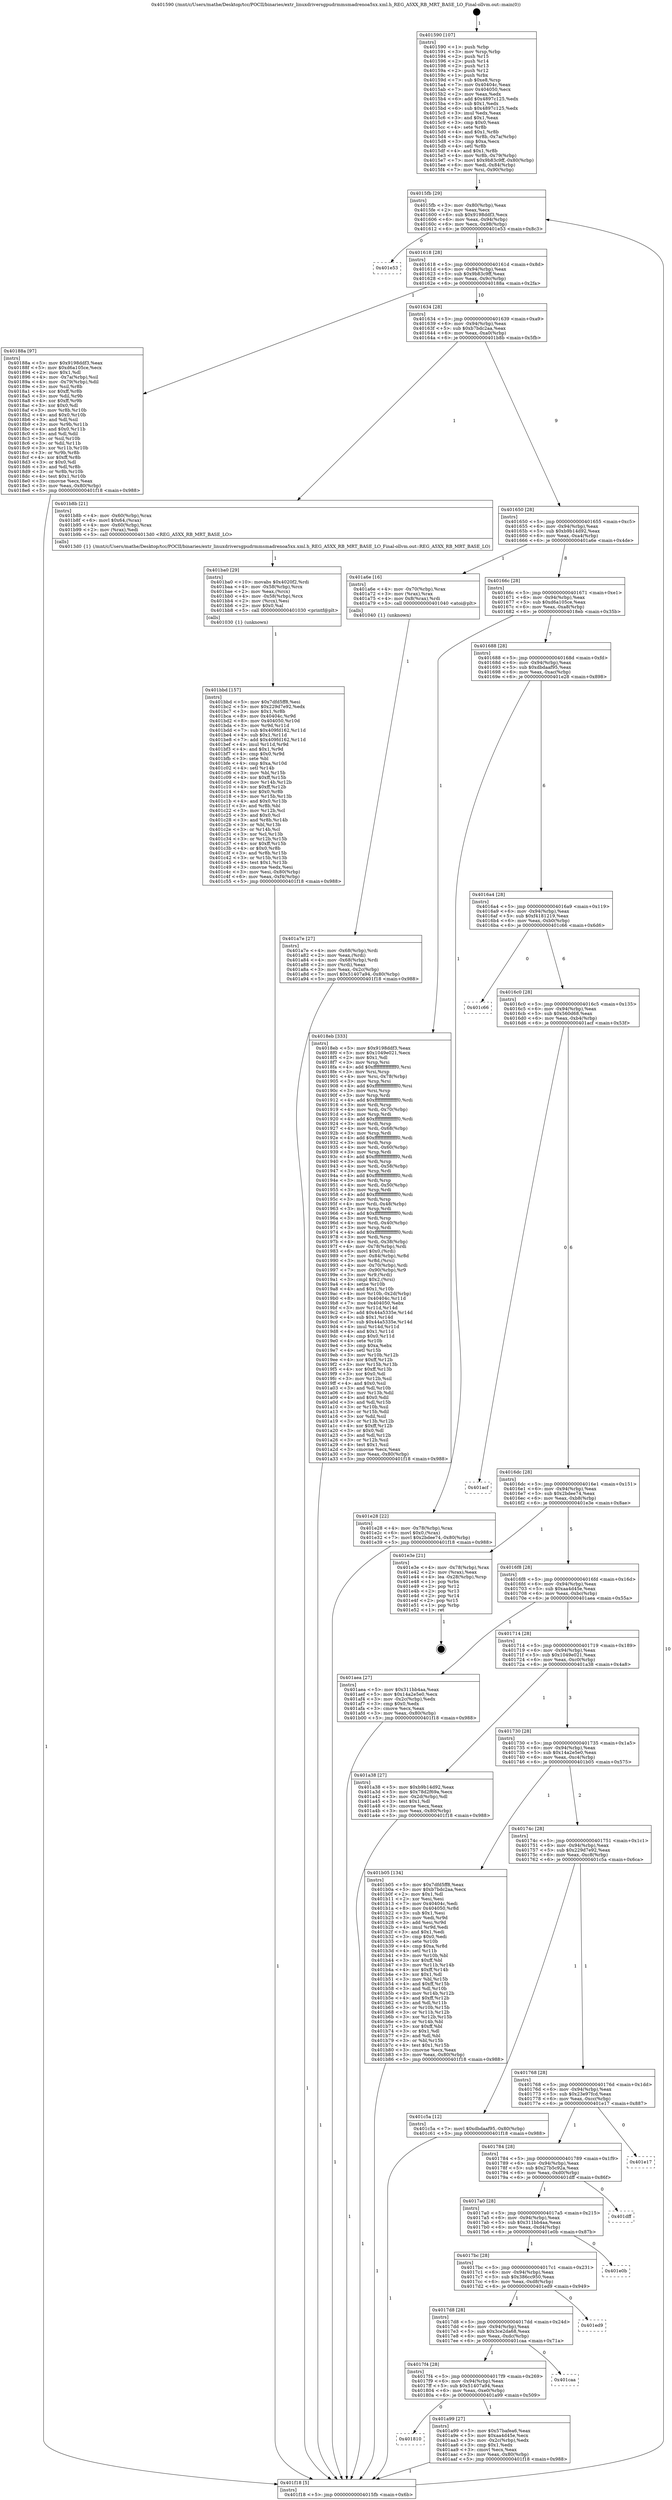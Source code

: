 digraph "0x401590" {
  label = "0x401590 (/mnt/c/Users/mathe/Desktop/tcc/POCII/binaries/extr_linuxdriversgpudrmmsmadrenoa5xx.xml.h_REG_A5XX_RB_MRT_BASE_LO_Final-ollvm.out::main(0))"
  labelloc = "t"
  node[shape=record]

  Entry [label="",width=0.3,height=0.3,shape=circle,fillcolor=black,style=filled]
  "0x4015fb" [label="{
     0x4015fb [29]\l
     | [instrs]\l
     &nbsp;&nbsp;0x4015fb \<+3\>: mov -0x80(%rbp),%eax\l
     &nbsp;&nbsp;0x4015fe \<+2\>: mov %eax,%ecx\l
     &nbsp;&nbsp;0x401600 \<+6\>: sub $0x9198ddf3,%ecx\l
     &nbsp;&nbsp;0x401606 \<+6\>: mov %eax,-0x94(%rbp)\l
     &nbsp;&nbsp;0x40160c \<+6\>: mov %ecx,-0x98(%rbp)\l
     &nbsp;&nbsp;0x401612 \<+6\>: je 0000000000401e53 \<main+0x8c3\>\l
  }"]
  "0x401e53" [label="{
     0x401e53\l
  }", style=dashed]
  "0x401618" [label="{
     0x401618 [28]\l
     | [instrs]\l
     &nbsp;&nbsp;0x401618 \<+5\>: jmp 000000000040161d \<main+0x8d\>\l
     &nbsp;&nbsp;0x40161d \<+6\>: mov -0x94(%rbp),%eax\l
     &nbsp;&nbsp;0x401623 \<+5\>: sub $0x9b83c9ff,%eax\l
     &nbsp;&nbsp;0x401628 \<+6\>: mov %eax,-0x9c(%rbp)\l
     &nbsp;&nbsp;0x40162e \<+6\>: je 000000000040188a \<main+0x2fa\>\l
  }"]
  Exit [label="",width=0.3,height=0.3,shape=circle,fillcolor=black,style=filled,peripheries=2]
  "0x40188a" [label="{
     0x40188a [97]\l
     | [instrs]\l
     &nbsp;&nbsp;0x40188a \<+5\>: mov $0x9198ddf3,%eax\l
     &nbsp;&nbsp;0x40188f \<+5\>: mov $0xd6a105ce,%ecx\l
     &nbsp;&nbsp;0x401894 \<+2\>: mov $0x1,%dl\l
     &nbsp;&nbsp;0x401896 \<+4\>: mov -0x7a(%rbp),%sil\l
     &nbsp;&nbsp;0x40189a \<+4\>: mov -0x79(%rbp),%dil\l
     &nbsp;&nbsp;0x40189e \<+3\>: mov %sil,%r8b\l
     &nbsp;&nbsp;0x4018a1 \<+4\>: xor $0xff,%r8b\l
     &nbsp;&nbsp;0x4018a5 \<+3\>: mov %dil,%r9b\l
     &nbsp;&nbsp;0x4018a8 \<+4\>: xor $0xff,%r9b\l
     &nbsp;&nbsp;0x4018ac \<+3\>: xor $0x0,%dl\l
     &nbsp;&nbsp;0x4018af \<+3\>: mov %r8b,%r10b\l
     &nbsp;&nbsp;0x4018b2 \<+4\>: and $0x0,%r10b\l
     &nbsp;&nbsp;0x4018b6 \<+3\>: and %dl,%sil\l
     &nbsp;&nbsp;0x4018b9 \<+3\>: mov %r9b,%r11b\l
     &nbsp;&nbsp;0x4018bc \<+4\>: and $0x0,%r11b\l
     &nbsp;&nbsp;0x4018c0 \<+3\>: and %dl,%dil\l
     &nbsp;&nbsp;0x4018c3 \<+3\>: or %sil,%r10b\l
     &nbsp;&nbsp;0x4018c6 \<+3\>: or %dil,%r11b\l
     &nbsp;&nbsp;0x4018c9 \<+3\>: xor %r11b,%r10b\l
     &nbsp;&nbsp;0x4018cc \<+3\>: or %r9b,%r8b\l
     &nbsp;&nbsp;0x4018cf \<+4\>: xor $0xff,%r8b\l
     &nbsp;&nbsp;0x4018d3 \<+3\>: or $0x0,%dl\l
     &nbsp;&nbsp;0x4018d6 \<+3\>: and %dl,%r8b\l
     &nbsp;&nbsp;0x4018d9 \<+3\>: or %r8b,%r10b\l
     &nbsp;&nbsp;0x4018dc \<+4\>: test $0x1,%r10b\l
     &nbsp;&nbsp;0x4018e0 \<+3\>: cmovne %ecx,%eax\l
     &nbsp;&nbsp;0x4018e3 \<+3\>: mov %eax,-0x80(%rbp)\l
     &nbsp;&nbsp;0x4018e6 \<+5\>: jmp 0000000000401f18 \<main+0x988\>\l
  }"]
  "0x401634" [label="{
     0x401634 [28]\l
     | [instrs]\l
     &nbsp;&nbsp;0x401634 \<+5\>: jmp 0000000000401639 \<main+0xa9\>\l
     &nbsp;&nbsp;0x401639 \<+6\>: mov -0x94(%rbp),%eax\l
     &nbsp;&nbsp;0x40163f \<+5\>: sub $0xb7bdc2aa,%eax\l
     &nbsp;&nbsp;0x401644 \<+6\>: mov %eax,-0xa0(%rbp)\l
     &nbsp;&nbsp;0x40164a \<+6\>: je 0000000000401b8b \<main+0x5fb\>\l
  }"]
  "0x401f18" [label="{
     0x401f18 [5]\l
     | [instrs]\l
     &nbsp;&nbsp;0x401f18 \<+5\>: jmp 00000000004015fb \<main+0x6b\>\l
  }"]
  "0x401590" [label="{
     0x401590 [107]\l
     | [instrs]\l
     &nbsp;&nbsp;0x401590 \<+1\>: push %rbp\l
     &nbsp;&nbsp;0x401591 \<+3\>: mov %rsp,%rbp\l
     &nbsp;&nbsp;0x401594 \<+2\>: push %r15\l
     &nbsp;&nbsp;0x401596 \<+2\>: push %r14\l
     &nbsp;&nbsp;0x401598 \<+2\>: push %r13\l
     &nbsp;&nbsp;0x40159a \<+2\>: push %r12\l
     &nbsp;&nbsp;0x40159c \<+1\>: push %rbx\l
     &nbsp;&nbsp;0x40159d \<+7\>: sub $0xe8,%rsp\l
     &nbsp;&nbsp;0x4015a4 \<+7\>: mov 0x40404c,%eax\l
     &nbsp;&nbsp;0x4015ab \<+7\>: mov 0x404050,%ecx\l
     &nbsp;&nbsp;0x4015b2 \<+2\>: mov %eax,%edx\l
     &nbsp;&nbsp;0x4015b4 \<+6\>: add $0x4897c125,%edx\l
     &nbsp;&nbsp;0x4015ba \<+3\>: sub $0x1,%edx\l
     &nbsp;&nbsp;0x4015bd \<+6\>: sub $0x4897c125,%edx\l
     &nbsp;&nbsp;0x4015c3 \<+3\>: imul %edx,%eax\l
     &nbsp;&nbsp;0x4015c6 \<+3\>: and $0x1,%eax\l
     &nbsp;&nbsp;0x4015c9 \<+3\>: cmp $0x0,%eax\l
     &nbsp;&nbsp;0x4015cc \<+4\>: sete %r8b\l
     &nbsp;&nbsp;0x4015d0 \<+4\>: and $0x1,%r8b\l
     &nbsp;&nbsp;0x4015d4 \<+4\>: mov %r8b,-0x7a(%rbp)\l
     &nbsp;&nbsp;0x4015d8 \<+3\>: cmp $0xa,%ecx\l
     &nbsp;&nbsp;0x4015db \<+4\>: setl %r8b\l
     &nbsp;&nbsp;0x4015df \<+4\>: and $0x1,%r8b\l
     &nbsp;&nbsp;0x4015e3 \<+4\>: mov %r8b,-0x79(%rbp)\l
     &nbsp;&nbsp;0x4015e7 \<+7\>: movl $0x9b83c9ff,-0x80(%rbp)\l
     &nbsp;&nbsp;0x4015ee \<+6\>: mov %edi,-0x84(%rbp)\l
     &nbsp;&nbsp;0x4015f4 \<+7\>: mov %rsi,-0x90(%rbp)\l
  }"]
  "0x401bbd" [label="{
     0x401bbd [157]\l
     | [instrs]\l
     &nbsp;&nbsp;0x401bbd \<+5\>: mov $0x7dfd5ff8,%esi\l
     &nbsp;&nbsp;0x401bc2 \<+5\>: mov $0x229d7e92,%edx\l
     &nbsp;&nbsp;0x401bc7 \<+3\>: mov $0x1,%r8b\l
     &nbsp;&nbsp;0x401bca \<+8\>: mov 0x40404c,%r9d\l
     &nbsp;&nbsp;0x401bd2 \<+8\>: mov 0x404050,%r10d\l
     &nbsp;&nbsp;0x401bda \<+3\>: mov %r9d,%r11d\l
     &nbsp;&nbsp;0x401bdd \<+7\>: sub $0x409fd162,%r11d\l
     &nbsp;&nbsp;0x401be4 \<+4\>: sub $0x1,%r11d\l
     &nbsp;&nbsp;0x401be8 \<+7\>: add $0x409fd162,%r11d\l
     &nbsp;&nbsp;0x401bef \<+4\>: imul %r11d,%r9d\l
     &nbsp;&nbsp;0x401bf3 \<+4\>: and $0x1,%r9d\l
     &nbsp;&nbsp;0x401bf7 \<+4\>: cmp $0x0,%r9d\l
     &nbsp;&nbsp;0x401bfb \<+3\>: sete %bl\l
     &nbsp;&nbsp;0x401bfe \<+4\>: cmp $0xa,%r10d\l
     &nbsp;&nbsp;0x401c02 \<+4\>: setl %r14b\l
     &nbsp;&nbsp;0x401c06 \<+3\>: mov %bl,%r15b\l
     &nbsp;&nbsp;0x401c09 \<+4\>: xor $0xff,%r15b\l
     &nbsp;&nbsp;0x401c0d \<+3\>: mov %r14b,%r12b\l
     &nbsp;&nbsp;0x401c10 \<+4\>: xor $0xff,%r12b\l
     &nbsp;&nbsp;0x401c14 \<+4\>: xor $0x0,%r8b\l
     &nbsp;&nbsp;0x401c18 \<+3\>: mov %r15b,%r13b\l
     &nbsp;&nbsp;0x401c1b \<+4\>: and $0x0,%r13b\l
     &nbsp;&nbsp;0x401c1f \<+3\>: and %r8b,%bl\l
     &nbsp;&nbsp;0x401c22 \<+3\>: mov %r12b,%cl\l
     &nbsp;&nbsp;0x401c25 \<+3\>: and $0x0,%cl\l
     &nbsp;&nbsp;0x401c28 \<+3\>: and %r8b,%r14b\l
     &nbsp;&nbsp;0x401c2b \<+3\>: or %bl,%r13b\l
     &nbsp;&nbsp;0x401c2e \<+3\>: or %r14b,%cl\l
     &nbsp;&nbsp;0x401c31 \<+3\>: xor %cl,%r13b\l
     &nbsp;&nbsp;0x401c34 \<+3\>: or %r12b,%r15b\l
     &nbsp;&nbsp;0x401c37 \<+4\>: xor $0xff,%r15b\l
     &nbsp;&nbsp;0x401c3b \<+4\>: or $0x0,%r8b\l
     &nbsp;&nbsp;0x401c3f \<+3\>: and %r8b,%r15b\l
     &nbsp;&nbsp;0x401c42 \<+3\>: or %r15b,%r13b\l
     &nbsp;&nbsp;0x401c45 \<+4\>: test $0x1,%r13b\l
     &nbsp;&nbsp;0x401c49 \<+3\>: cmovne %edx,%esi\l
     &nbsp;&nbsp;0x401c4c \<+3\>: mov %esi,-0x80(%rbp)\l
     &nbsp;&nbsp;0x401c4f \<+6\>: mov %eax,-0xf4(%rbp)\l
     &nbsp;&nbsp;0x401c55 \<+5\>: jmp 0000000000401f18 \<main+0x988\>\l
  }"]
  "0x401b8b" [label="{
     0x401b8b [21]\l
     | [instrs]\l
     &nbsp;&nbsp;0x401b8b \<+4\>: mov -0x60(%rbp),%rax\l
     &nbsp;&nbsp;0x401b8f \<+6\>: movl $0x64,(%rax)\l
     &nbsp;&nbsp;0x401b95 \<+4\>: mov -0x60(%rbp),%rax\l
     &nbsp;&nbsp;0x401b99 \<+2\>: mov (%rax),%edi\l
     &nbsp;&nbsp;0x401b9b \<+5\>: call 00000000004013d0 \<REG_A5XX_RB_MRT_BASE_LO\>\l
     | [calls]\l
     &nbsp;&nbsp;0x4013d0 \{1\} (/mnt/c/Users/mathe/Desktop/tcc/POCII/binaries/extr_linuxdriversgpudrmmsmadrenoa5xx.xml.h_REG_A5XX_RB_MRT_BASE_LO_Final-ollvm.out::REG_A5XX_RB_MRT_BASE_LO)\l
  }"]
  "0x401650" [label="{
     0x401650 [28]\l
     | [instrs]\l
     &nbsp;&nbsp;0x401650 \<+5\>: jmp 0000000000401655 \<main+0xc5\>\l
     &nbsp;&nbsp;0x401655 \<+6\>: mov -0x94(%rbp),%eax\l
     &nbsp;&nbsp;0x40165b \<+5\>: sub $0xb9b14d92,%eax\l
     &nbsp;&nbsp;0x401660 \<+6\>: mov %eax,-0xa4(%rbp)\l
     &nbsp;&nbsp;0x401666 \<+6\>: je 0000000000401a6e \<main+0x4de\>\l
  }"]
  "0x401ba0" [label="{
     0x401ba0 [29]\l
     | [instrs]\l
     &nbsp;&nbsp;0x401ba0 \<+10\>: movabs $0x4020f2,%rdi\l
     &nbsp;&nbsp;0x401baa \<+4\>: mov -0x58(%rbp),%rcx\l
     &nbsp;&nbsp;0x401bae \<+2\>: mov %eax,(%rcx)\l
     &nbsp;&nbsp;0x401bb0 \<+4\>: mov -0x58(%rbp),%rcx\l
     &nbsp;&nbsp;0x401bb4 \<+2\>: mov (%rcx),%esi\l
     &nbsp;&nbsp;0x401bb6 \<+2\>: mov $0x0,%al\l
     &nbsp;&nbsp;0x401bb8 \<+5\>: call 0000000000401030 \<printf@plt\>\l
     | [calls]\l
     &nbsp;&nbsp;0x401030 \{1\} (unknown)\l
  }"]
  "0x401a6e" [label="{
     0x401a6e [16]\l
     | [instrs]\l
     &nbsp;&nbsp;0x401a6e \<+4\>: mov -0x70(%rbp),%rax\l
     &nbsp;&nbsp;0x401a72 \<+3\>: mov (%rax),%rax\l
     &nbsp;&nbsp;0x401a75 \<+4\>: mov 0x8(%rax),%rdi\l
     &nbsp;&nbsp;0x401a79 \<+5\>: call 0000000000401040 \<atoi@plt\>\l
     | [calls]\l
     &nbsp;&nbsp;0x401040 \{1\} (unknown)\l
  }"]
  "0x40166c" [label="{
     0x40166c [28]\l
     | [instrs]\l
     &nbsp;&nbsp;0x40166c \<+5\>: jmp 0000000000401671 \<main+0xe1\>\l
     &nbsp;&nbsp;0x401671 \<+6\>: mov -0x94(%rbp),%eax\l
     &nbsp;&nbsp;0x401677 \<+5\>: sub $0xd6a105ce,%eax\l
     &nbsp;&nbsp;0x40167c \<+6\>: mov %eax,-0xa8(%rbp)\l
     &nbsp;&nbsp;0x401682 \<+6\>: je 00000000004018eb \<main+0x35b\>\l
  }"]
  "0x401810" [label="{
     0x401810\l
  }", style=dashed]
  "0x4018eb" [label="{
     0x4018eb [333]\l
     | [instrs]\l
     &nbsp;&nbsp;0x4018eb \<+5\>: mov $0x9198ddf3,%eax\l
     &nbsp;&nbsp;0x4018f0 \<+5\>: mov $0x1049e021,%ecx\l
     &nbsp;&nbsp;0x4018f5 \<+2\>: mov $0x1,%dl\l
     &nbsp;&nbsp;0x4018f7 \<+3\>: mov %rsp,%rsi\l
     &nbsp;&nbsp;0x4018fa \<+4\>: add $0xfffffffffffffff0,%rsi\l
     &nbsp;&nbsp;0x4018fe \<+3\>: mov %rsi,%rsp\l
     &nbsp;&nbsp;0x401901 \<+4\>: mov %rsi,-0x78(%rbp)\l
     &nbsp;&nbsp;0x401905 \<+3\>: mov %rsp,%rsi\l
     &nbsp;&nbsp;0x401908 \<+4\>: add $0xfffffffffffffff0,%rsi\l
     &nbsp;&nbsp;0x40190c \<+3\>: mov %rsi,%rsp\l
     &nbsp;&nbsp;0x40190f \<+3\>: mov %rsp,%rdi\l
     &nbsp;&nbsp;0x401912 \<+4\>: add $0xfffffffffffffff0,%rdi\l
     &nbsp;&nbsp;0x401916 \<+3\>: mov %rdi,%rsp\l
     &nbsp;&nbsp;0x401919 \<+4\>: mov %rdi,-0x70(%rbp)\l
     &nbsp;&nbsp;0x40191d \<+3\>: mov %rsp,%rdi\l
     &nbsp;&nbsp;0x401920 \<+4\>: add $0xfffffffffffffff0,%rdi\l
     &nbsp;&nbsp;0x401924 \<+3\>: mov %rdi,%rsp\l
     &nbsp;&nbsp;0x401927 \<+4\>: mov %rdi,-0x68(%rbp)\l
     &nbsp;&nbsp;0x40192b \<+3\>: mov %rsp,%rdi\l
     &nbsp;&nbsp;0x40192e \<+4\>: add $0xfffffffffffffff0,%rdi\l
     &nbsp;&nbsp;0x401932 \<+3\>: mov %rdi,%rsp\l
     &nbsp;&nbsp;0x401935 \<+4\>: mov %rdi,-0x60(%rbp)\l
     &nbsp;&nbsp;0x401939 \<+3\>: mov %rsp,%rdi\l
     &nbsp;&nbsp;0x40193c \<+4\>: add $0xfffffffffffffff0,%rdi\l
     &nbsp;&nbsp;0x401940 \<+3\>: mov %rdi,%rsp\l
     &nbsp;&nbsp;0x401943 \<+4\>: mov %rdi,-0x58(%rbp)\l
     &nbsp;&nbsp;0x401947 \<+3\>: mov %rsp,%rdi\l
     &nbsp;&nbsp;0x40194a \<+4\>: add $0xfffffffffffffff0,%rdi\l
     &nbsp;&nbsp;0x40194e \<+3\>: mov %rdi,%rsp\l
     &nbsp;&nbsp;0x401951 \<+4\>: mov %rdi,-0x50(%rbp)\l
     &nbsp;&nbsp;0x401955 \<+3\>: mov %rsp,%rdi\l
     &nbsp;&nbsp;0x401958 \<+4\>: add $0xfffffffffffffff0,%rdi\l
     &nbsp;&nbsp;0x40195c \<+3\>: mov %rdi,%rsp\l
     &nbsp;&nbsp;0x40195f \<+4\>: mov %rdi,-0x48(%rbp)\l
     &nbsp;&nbsp;0x401963 \<+3\>: mov %rsp,%rdi\l
     &nbsp;&nbsp;0x401966 \<+4\>: add $0xfffffffffffffff0,%rdi\l
     &nbsp;&nbsp;0x40196a \<+3\>: mov %rdi,%rsp\l
     &nbsp;&nbsp;0x40196d \<+4\>: mov %rdi,-0x40(%rbp)\l
     &nbsp;&nbsp;0x401971 \<+3\>: mov %rsp,%rdi\l
     &nbsp;&nbsp;0x401974 \<+4\>: add $0xfffffffffffffff0,%rdi\l
     &nbsp;&nbsp;0x401978 \<+3\>: mov %rdi,%rsp\l
     &nbsp;&nbsp;0x40197b \<+4\>: mov %rdi,-0x38(%rbp)\l
     &nbsp;&nbsp;0x40197f \<+4\>: mov -0x78(%rbp),%rdi\l
     &nbsp;&nbsp;0x401983 \<+6\>: movl $0x0,(%rdi)\l
     &nbsp;&nbsp;0x401989 \<+7\>: mov -0x84(%rbp),%r8d\l
     &nbsp;&nbsp;0x401990 \<+3\>: mov %r8d,(%rsi)\l
     &nbsp;&nbsp;0x401993 \<+4\>: mov -0x70(%rbp),%rdi\l
     &nbsp;&nbsp;0x401997 \<+7\>: mov -0x90(%rbp),%r9\l
     &nbsp;&nbsp;0x40199e \<+3\>: mov %r9,(%rdi)\l
     &nbsp;&nbsp;0x4019a1 \<+3\>: cmpl $0x2,(%rsi)\l
     &nbsp;&nbsp;0x4019a4 \<+4\>: setne %r10b\l
     &nbsp;&nbsp;0x4019a8 \<+4\>: and $0x1,%r10b\l
     &nbsp;&nbsp;0x4019ac \<+4\>: mov %r10b,-0x2d(%rbp)\l
     &nbsp;&nbsp;0x4019b0 \<+8\>: mov 0x40404c,%r11d\l
     &nbsp;&nbsp;0x4019b8 \<+7\>: mov 0x404050,%ebx\l
     &nbsp;&nbsp;0x4019bf \<+3\>: mov %r11d,%r14d\l
     &nbsp;&nbsp;0x4019c2 \<+7\>: add $0x44a5335e,%r14d\l
     &nbsp;&nbsp;0x4019c9 \<+4\>: sub $0x1,%r14d\l
     &nbsp;&nbsp;0x4019cd \<+7\>: sub $0x44a5335e,%r14d\l
     &nbsp;&nbsp;0x4019d4 \<+4\>: imul %r14d,%r11d\l
     &nbsp;&nbsp;0x4019d8 \<+4\>: and $0x1,%r11d\l
     &nbsp;&nbsp;0x4019dc \<+4\>: cmp $0x0,%r11d\l
     &nbsp;&nbsp;0x4019e0 \<+4\>: sete %r10b\l
     &nbsp;&nbsp;0x4019e4 \<+3\>: cmp $0xa,%ebx\l
     &nbsp;&nbsp;0x4019e7 \<+4\>: setl %r15b\l
     &nbsp;&nbsp;0x4019eb \<+3\>: mov %r10b,%r12b\l
     &nbsp;&nbsp;0x4019ee \<+4\>: xor $0xff,%r12b\l
     &nbsp;&nbsp;0x4019f2 \<+3\>: mov %r15b,%r13b\l
     &nbsp;&nbsp;0x4019f5 \<+4\>: xor $0xff,%r13b\l
     &nbsp;&nbsp;0x4019f9 \<+3\>: xor $0x0,%dl\l
     &nbsp;&nbsp;0x4019fc \<+3\>: mov %r12b,%sil\l
     &nbsp;&nbsp;0x4019ff \<+4\>: and $0x0,%sil\l
     &nbsp;&nbsp;0x401a03 \<+3\>: and %dl,%r10b\l
     &nbsp;&nbsp;0x401a06 \<+3\>: mov %r13b,%dil\l
     &nbsp;&nbsp;0x401a09 \<+4\>: and $0x0,%dil\l
     &nbsp;&nbsp;0x401a0d \<+3\>: and %dl,%r15b\l
     &nbsp;&nbsp;0x401a10 \<+3\>: or %r10b,%sil\l
     &nbsp;&nbsp;0x401a13 \<+3\>: or %r15b,%dil\l
     &nbsp;&nbsp;0x401a16 \<+3\>: xor %dil,%sil\l
     &nbsp;&nbsp;0x401a19 \<+3\>: or %r13b,%r12b\l
     &nbsp;&nbsp;0x401a1c \<+4\>: xor $0xff,%r12b\l
     &nbsp;&nbsp;0x401a20 \<+3\>: or $0x0,%dl\l
     &nbsp;&nbsp;0x401a23 \<+3\>: and %dl,%r12b\l
     &nbsp;&nbsp;0x401a26 \<+3\>: or %r12b,%sil\l
     &nbsp;&nbsp;0x401a29 \<+4\>: test $0x1,%sil\l
     &nbsp;&nbsp;0x401a2d \<+3\>: cmovne %ecx,%eax\l
     &nbsp;&nbsp;0x401a30 \<+3\>: mov %eax,-0x80(%rbp)\l
     &nbsp;&nbsp;0x401a33 \<+5\>: jmp 0000000000401f18 \<main+0x988\>\l
  }"]
  "0x401688" [label="{
     0x401688 [28]\l
     | [instrs]\l
     &nbsp;&nbsp;0x401688 \<+5\>: jmp 000000000040168d \<main+0xfd\>\l
     &nbsp;&nbsp;0x40168d \<+6\>: mov -0x94(%rbp),%eax\l
     &nbsp;&nbsp;0x401693 \<+5\>: sub $0xdbdaaf95,%eax\l
     &nbsp;&nbsp;0x401698 \<+6\>: mov %eax,-0xac(%rbp)\l
     &nbsp;&nbsp;0x40169e \<+6\>: je 0000000000401e28 \<main+0x898\>\l
  }"]
  "0x401a99" [label="{
     0x401a99 [27]\l
     | [instrs]\l
     &nbsp;&nbsp;0x401a99 \<+5\>: mov $0x57bafea6,%eax\l
     &nbsp;&nbsp;0x401a9e \<+5\>: mov $0xaa4d45e,%ecx\l
     &nbsp;&nbsp;0x401aa3 \<+3\>: mov -0x2c(%rbp),%edx\l
     &nbsp;&nbsp;0x401aa6 \<+3\>: cmp $0x1,%edx\l
     &nbsp;&nbsp;0x401aa9 \<+3\>: cmovl %ecx,%eax\l
     &nbsp;&nbsp;0x401aac \<+3\>: mov %eax,-0x80(%rbp)\l
     &nbsp;&nbsp;0x401aaf \<+5\>: jmp 0000000000401f18 \<main+0x988\>\l
  }"]
  "0x4017f4" [label="{
     0x4017f4 [28]\l
     | [instrs]\l
     &nbsp;&nbsp;0x4017f4 \<+5\>: jmp 00000000004017f9 \<main+0x269\>\l
     &nbsp;&nbsp;0x4017f9 \<+6\>: mov -0x94(%rbp),%eax\l
     &nbsp;&nbsp;0x4017ff \<+5\>: sub $0x51407a94,%eax\l
     &nbsp;&nbsp;0x401804 \<+6\>: mov %eax,-0xe0(%rbp)\l
     &nbsp;&nbsp;0x40180a \<+6\>: je 0000000000401a99 \<main+0x509\>\l
  }"]
  "0x401e28" [label="{
     0x401e28 [22]\l
     | [instrs]\l
     &nbsp;&nbsp;0x401e28 \<+4\>: mov -0x78(%rbp),%rax\l
     &nbsp;&nbsp;0x401e2c \<+6\>: movl $0x0,(%rax)\l
     &nbsp;&nbsp;0x401e32 \<+7\>: movl $0x2bdee74,-0x80(%rbp)\l
     &nbsp;&nbsp;0x401e39 \<+5\>: jmp 0000000000401f18 \<main+0x988\>\l
  }"]
  "0x4016a4" [label="{
     0x4016a4 [28]\l
     | [instrs]\l
     &nbsp;&nbsp;0x4016a4 \<+5\>: jmp 00000000004016a9 \<main+0x119\>\l
     &nbsp;&nbsp;0x4016a9 \<+6\>: mov -0x94(%rbp),%eax\l
     &nbsp;&nbsp;0x4016af \<+5\>: sub $0xf4181219,%eax\l
     &nbsp;&nbsp;0x4016b4 \<+6\>: mov %eax,-0xb0(%rbp)\l
     &nbsp;&nbsp;0x4016ba \<+6\>: je 0000000000401c66 \<main+0x6d6\>\l
  }"]
  "0x401caa" [label="{
     0x401caa\l
  }", style=dashed]
  "0x401c66" [label="{
     0x401c66\l
  }", style=dashed]
  "0x4016c0" [label="{
     0x4016c0 [28]\l
     | [instrs]\l
     &nbsp;&nbsp;0x4016c0 \<+5\>: jmp 00000000004016c5 \<main+0x135\>\l
     &nbsp;&nbsp;0x4016c5 \<+6\>: mov -0x94(%rbp),%eax\l
     &nbsp;&nbsp;0x4016cb \<+5\>: sub $0x560d68,%eax\l
     &nbsp;&nbsp;0x4016d0 \<+6\>: mov %eax,-0xb4(%rbp)\l
     &nbsp;&nbsp;0x4016d6 \<+6\>: je 0000000000401acf \<main+0x53f\>\l
  }"]
  "0x4017d8" [label="{
     0x4017d8 [28]\l
     | [instrs]\l
     &nbsp;&nbsp;0x4017d8 \<+5\>: jmp 00000000004017dd \<main+0x24d\>\l
     &nbsp;&nbsp;0x4017dd \<+6\>: mov -0x94(%rbp),%eax\l
     &nbsp;&nbsp;0x4017e3 \<+5\>: sub $0x3ce2da68,%eax\l
     &nbsp;&nbsp;0x4017e8 \<+6\>: mov %eax,-0xdc(%rbp)\l
     &nbsp;&nbsp;0x4017ee \<+6\>: je 0000000000401caa \<main+0x71a\>\l
  }"]
  "0x401acf" [label="{
     0x401acf\l
  }", style=dashed]
  "0x4016dc" [label="{
     0x4016dc [28]\l
     | [instrs]\l
     &nbsp;&nbsp;0x4016dc \<+5\>: jmp 00000000004016e1 \<main+0x151\>\l
     &nbsp;&nbsp;0x4016e1 \<+6\>: mov -0x94(%rbp),%eax\l
     &nbsp;&nbsp;0x4016e7 \<+5\>: sub $0x2bdee74,%eax\l
     &nbsp;&nbsp;0x4016ec \<+6\>: mov %eax,-0xb8(%rbp)\l
     &nbsp;&nbsp;0x4016f2 \<+6\>: je 0000000000401e3e \<main+0x8ae\>\l
  }"]
  "0x401ed9" [label="{
     0x401ed9\l
  }", style=dashed]
  "0x401e3e" [label="{
     0x401e3e [21]\l
     | [instrs]\l
     &nbsp;&nbsp;0x401e3e \<+4\>: mov -0x78(%rbp),%rax\l
     &nbsp;&nbsp;0x401e42 \<+2\>: mov (%rax),%eax\l
     &nbsp;&nbsp;0x401e44 \<+4\>: lea -0x28(%rbp),%rsp\l
     &nbsp;&nbsp;0x401e48 \<+1\>: pop %rbx\l
     &nbsp;&nbsp;0x401e49 \<+2\>: pop %r12\l
     &nbsp;&nbsp;0x401e4b \<+2\>: pop %r13\l
     &nbsp;&nbsp;0x401e4d \<+2\>: pop %r14\l
     &nbsp;&nbsp;0x401e4f \<+2\>: pop %r15\l
     &nbsp;&nbsp;0x401e51 \<+1\>: pop %rbp\l
     &nbsp;&nbsp;0x401e52 \<+1\>: ret\l
  }"]
  "0x4016f8" [label="{
     0x4016f8 [28]\l
     | [instrs]\l
     &nbsp;&nbsp;0x4016f8 \<+5\>: jmp 00000000004016fd \<main+0x16d\>\l
     &nbsp;&nbsp;0x4016fd \<+6\>: mov -0x94(%rbp),%eax\l
     &nbsp;&nbsp;0x401703 \<+5\>: sub $0xaa4d45e,%eax\l
     &nbsp;&nbsp;0x401708 \<+6\>: mov %eax,-0xbc(%rbp)\l
     &nbsp;&nbsp;0x40170e \<+6\>: je 0000000000401aea \<main+0x55a\>\l
  }"]
  "0x4017bc" [label="{
     0x4017bc [28]\l
     | [instrs]\l
     &nbsp;&nbsp;0x4017bc \<+5\>: jmp 00000000004017c1 \<main+0x231\>\l
     &nbsp;&nbsp;0x4017c1 \<+6\>: mov -0x94(%rbp),%eax\l
     &nbsp;&nbsp;0x4017c7 \<+5\>: sub $0x386cc950,%eax\l
     &nbsp;&nbsp;0x4017cc \<+6\>: mov %eax,-0xd8(%rbp)\l
     &nbsp;&nbsp;0x4017d2 \<+6\>: je 0000000000401ed9 \<main+0x949\>\l
  }"]
  "0x401aea" [label="{
     0x401aea [27]\l
     | [instrs]\l
     &nbsp;&nbsp;0x401aea \<+5\>: mov $0x311bb4aa,%eax\l
     &nbsp;&nbsp;0x401aef \<+5\>: mov $0x14a2e5e0,%ecx\l
     &nbsp;&nbsp;0x401af4 \<+3\>: mov -0x2c(%rbp),%edx\l
     &nbsp;&nbsp;0x401af7 \<+3\>: cmp $0x0,%edx\l
     &nbsp;&nbsp;0x401afa \<+3\>: cmove %ecx,%eax\l
     &nbsp;&nbsp;0x401afd \<+3\>: mov %eax,-0x80(%rbp)\l
     &nbsp;&nbsp;0x401b00 \<+5\>: jmp 0000000000401f18 \<main+0x988\>\l
  }"]
  "0x401714" [label="{
     0x401714 [28]\l
     | [instrs]\l
     &nbsp;&nbsp;0x401714 \<+5\>: jmp 0000000000401719 \<main+0x189\>\l
     &nbsp;&nbsp;0x401719 \<+6\>: mov -0x94(%rbp),%eax\l
     &nbsp;&nbsp;0x40171f \<+5\>: sub $0x1049e021,%eax\l
     &nbsp;&nbsp;0x401724 \<+6\>: mov %eax,-0xc0(%rbp)\l
     &nbsp;&nbsp;0x40172a \<+6\>: je 0000000000401a38 \<main+0x4a8\>\l
  }"]
  "0x401e0b" [label="{
     0x401e0b\l
  }", style=dashed]
  "0x401a38" [label="{
     0x401a38 [27]\l
     | [instrs]\l
     &nbsp;&nbsp;0x401a38 \<+5\>: mov $0xb9b14d92,%eax\l
     &nbsp;&nbsp;0x401a3d \<+5\>: mov $0x78d2f69a,%ecx\l
     &nbsp;&nbsp;0x401a42 \<+3\>: mov -0x2d(%rbp),%dl\l
     &nbsp;&nbsp;0x401a45 \<+3\>: test $0x1,%dl\l
     &nbsp;&nbsp;0x401a48 \<+3\>: cmovne %ecx,%eax\l
     &nbsp;&nbsp;0x401a4b \<+3\>: mov %eax,-0x80(%rbp)\l
     &nbsp;&nbsp;0x401a4e \<+5\>: jmp 0000000000401f18 \<main+0x988\>\l
  }"]
  "0x401730" [label="{
     0x401730 [28]\l
     | [instrs]\l
     &nbsp;&nbsp;0x401730 \<+5\>: jmp 0000000000401735 \<main+0x1a5\>\l
     &nbsp;&nbsp;0x401735 \<+6\>: mov -0x94(%rbp),%eax\l
     &nbsp;&nbsp;0x40173b \<+5\>: sub $0x14a2e5e0,%eax\l
     &nbsp;&nbsp;0x401740 \<+6\>: mov %eax,-0xc4(%rbp)\l
     &nbsp;&nbsp;0x401746 \<+6\>: je 0000000000401b05 \<main+0x575\>\l
  }"]
  "0x401a7e" [label="{
     0x401a7e [27]\l
     | [instrs]\l
     &nbsp;&nbsp;0x401a7e \<+4\>: mov -0x68(%rbp),%rdi\l
     &nbsp;&nbsp;0x401a82 \<+2\>: mov %eax,(%rdi)\l
     &nbsp;&nbsp;0x401a84 \<+4\>: mov -0x68(%rbp),%rdi\l
     &nbsp;&nbsp;0x401a88 \<+2\>: mov (%rdi),%eax\l
     &nbsp;&nbsp;0x401a8a \<+3\>: mov %eax,-0x2c(%rbp)\l
     &nbsp;&nbsp;0x401a8d \<+7\>: movl $0x51407a94,-0x80(%rbp)\l
     &nbsp;&nbsp;0x401a94 \<+5\>: jmp 0000000000401f18 \<main+0x988\>\l
  }"]
  "0x4017a0" [label="{
     0x4017a0 [28]\l
     | [instrs]\l
     &nbsp;&nbsp;0x4017a0 \<+5\>: jmp 00000000004017a5 \<main+0x215\>\l
     &nbsp;&nbsp;0x4017a5 \<+6\>: mov -0x94(%rbp),%eax\l
     &nbsp;&nbsp;0x4017ab \<+5\>: sub $0x311bb4aa,%eax\l
     &nbsp;&nbsp;0x4017b0 \<+6\>: mov %eax,-0xd4(%rbp)\l
     &nbsp;&nbsp;0x4017b6 \<+6\>: je 0000000000401e0b \<main+0x87b\>\l
  }"]
  "0x401b05" [label="{
     0x401b05 [134]\l
     | [instrs]\l
     &nbsp;&nbsp;0x401b05 \<+5\>: mov $0x7dfd5ff8,%eax\l
     &nbsp;&nbsp;0x401b0a \<+5\>: mov $0xb7bdc2aa,%ecx\l
     &nbsp;&nbsp;0x401b0f \<+2\>: mov $0x1,%dl\l
     &nbsp;&nbsp;0x401b11 \<+2\>: xor %esi,%esi\l
     &nbsp;&nbsp;0x401b13 \<+7\>: mov 0x40404c,%edi\l
     &nbsp;&nbsp;0x401b1a \<+8\>: mov 0x404050,%r8d\l
     &nbsp;&nbsp;0x401b22 \<+3\>: sub $0x1,%esi\l
     &nbsp;&nbsp;0x401b25 \<+3\>: mov %edi,%r9d\l
     &nbsp;&nbsp;0x401b28 \<+3\>: add %esi,%r9d\l
     &nbsp;&nbsp;0x401b2b \<+4\>: imul %r9d,%edi\l
     &nbsp;&nbsp;0x401b2f \<+3\>: and $0x1,%edi\l
     &nbsp;&nbsp;0x401b32 \<+3\>: cmp $0x0,%edi\l
     &nbsp;&nbsp;0x401b35 \<+4\>: sete %r10b\l
     &nbsp;&nbsp;0x401b39 \<+4\>: cmp $0xa,%r8d\l
     &nbsp;&nbsp;0x401b3d \<+4\>: setl %r11b\l
     &nbsp;&nbsp;0x401b41 \<+3\>: mov %r10b,%bl\l
     &nbsp;&nbsp;0x401b44 \<+3\>: xor $0xff,%bl\l
     &nbsp;&nbsp;0x401b47 \<+3\>: mov %r11b,%r14b\l
     &nbsp;&nbsp;0x401b4a \<+4\>: xor $0xff,%r14b\l
     &nbsp;&nbsp;0x401b4e \<+3\>: xor $0x1,%dl\l
     &nbsp;&nbsp;0x401b51 \<+3\>: mov %bl,%r15b\l
     &nbsp;&nbsp;0x401b54 \<+4\>: and $0xff,%r15b\l
     &nbsp;&nbsp;0x401b58 \<+3\>: and %dl,%r10b\l
     &nbsp;&nbsp;0x401b5b \<+3\>: mov %r14b,%r12b\l
     &nbsp;&nbsp;0x401b5e \<+4\>: and $0xff,%r12b\l
     &nbsp;&nbsp;0x401b62 \<+3\>: and %dl,%r11b\l
     &nbsp;&nbsp;0x401b65 \<+3\>: or %r10b,%r15b\l
     &nbsp;&nbsp;0x401b68 \<+3\>: or %r11b,%r12b\l
     &nbsp;&nbsp;0x401b6b \<+3\>: xor %r12b,%r15b\l
     &nbsp;&nbsp;0x401b6e \<+3\>: or %r14b,%bl\l
     &nbsp;&nbsp;0x401b71 \<+3\>: xor $0xff,%bl\l
     &nbsp;&nbsp;0x401b74 \<+3\>: or $0x1,%dl\l
     &nbsp;&nbsp;0x401b77 \<+2\>: and %dl,%bl\l
     &nbsp;&nbsp;0x401b79 \<+3\>: or %bl,%r15b\l
     &nbsp;&nbsp;0x401b7c \<+4\>: test $0x1,%r15b\l
     &nbsp;&nbsp;0x401b80 \<+3\>: cmovne %ecx,%eax\l
     &nbsp;&nbsp;0x401b83 \<+3\>: mov %eax,-0x80(%rbp)\l
     &nbsp;&nbsp;0x401b86 \<+5\>: jmp 0000000000401f18 \<main+0x988\>\l
  }"]
  "0x40174c" [label="{
     0x40174c [28]\l
     | [instrs]\l
     &nbsp;&nbsp;0x40174c \<+5\>: jmp 0000000000401751 \<main+0x1c1\>\l
     &nbsp;&nbsp;0x401751 \<+6\>: mov -0x94(%rbp),%eax\l
     &nbsp;&nbsp;0x401757 \<+5\>: sub $0x229d7e92,%eax\l
     &nbsp;&nbsp;0x40175c \<+6\>: mov %eax,-0xc8(%rbp)\l
     &nbsp;&nbsp;0x401762 \<+6\>: je 0000000000401c5a \<main+0x6ca\>\l
  }"]
  "0x401dff" [label="{
     0x401dff\l
  }", style=dashed]
  "0x401c5a" [label="{
     0x401c5a [12]\l
     | [instrs]\l
     &nbsp;&nbsp;0x401c5a \<+7\>: movl $0xdbdaaf95,-0x80(%rbp)\l
     &nbsp;&nbsp;0x401c61 \<+5\>: jmp 0000000000401f18 \<main+0x988\>\l
  }"]
  "0x401768" [label="{
     0x401768 [28]\l
     | [instrs]\l
     &nbsp;&nbsp;0x401768 \<+5\>: jmp 000000000040176d \<main+0x1dd\>\l
     &nbsp;&nbsp;0x40176d \<+6\>: mov -0x94(%rbp),%eax\l
     &nbsp;&nbsp;0x401773 \<+5\>: sub $0x23e97fcd,%eax\l
     &nbsp;&nbsp;0x401778 \<+6\>: mov %eax,-0xcc(%rbp)\l
     &nbsp;&nbsp;0x40177e \<+6\>: je 0000000000401e17 \<main+0x887\>\l
  }"]
  "0x401784" [label="{
     0x401784 [28]\l
     | [instrs]\l
     &nbsp;&nbsp;0x401784 \<+5\>: jmp 0000000000401789 \<main+0x1f9\>\l
     &nbsp;&nbsp;0x401789 \<+6\>: mov -0x94(%rbp),%eax\l
     &nbsp;&nbsp;0x40178f \<+5\>: sub $0x27b5c92a,%eax\l
     &nbsp;&nbsp;0x401794 \<+6\>: mov %eax,-0xd0(%rbp)\l
     &nbsp;&nbsp;0x40179a \<+6\>: je 0000000000401dff \<main+0x86f\>\l
  }"]
  "0x401e17" [label="{
     0x401e17\l
  }", style=dashed]
  Entry -> "0x401590" [label=" 1"]
  "0x4015fb" -> "0x401e53" [label=" 0"]
  "0x4015fb" -> "0x401618" [label=" 11"]
  "0x401e3e" -> Exit [label=" 1"]
  "0x401618" -> "0x40188a" [label=" 1"]
  "0x401618" -> "0x401634" [label=" 10"]
  "0x40188a" -> "0x401f18" [label=" 1"]
  "0x401590" -> "0x4015fb" [label=" 1"]
  "0x401f18" -> "0x4015fb" [label=" 10"]
  "0x401e28" -> "0x401f18" [label=" 1"]
  "0x401634" -> "0x401b8b" [label=" 1"]
  "0x401634" -> "0x401650" [label=" 9"]
  "0x401c5a" -> "0x401f18" [label=" 1"]
  "0x401650" -> "0x401a6e" [label=" 1"]
  "0x401650" -> "0x40166c" [label=" 8"]
  "0x401bbd" -> "0x401f18" [label=" 1"]
  "0x40166c" -> "0x4018eb" [label=" 1"]
  "0x40166c" -> "0x401688" [label=" 7"]
  "0x401ba0" -> "0x401bbd" [label=" 1"]
  "0x4018eb" -> "0x401f18" [label=" 1"]
  "0x401b8b" -> "0x401ba0" [label=" 1"]
  "0x401688" -> "0x401e28" [label=" 1"]
  "0x401688" -> "0x4016a4" [label=" 6"]
  "0x401aea" -> "0x401f18" [label=" 1"]
  "0x4016a4" -> "0x401c66" [label=" 0"]
  "0x4016a4" -> "0x4016c0" [label=" 6"]
  "0x401a99" -> "0x401f18" [label=" 1"]
  "0x4016c0" -> "0x401acf" [label=" 0"]
  "0x4016c0" -> "0x4016dc" [label=" 6"]
  "0x4017f4" -> "0x401a99" [label=" 1"]
  "0x4016dc" -> "0x401e3e" [label=" 1"]
  "0x4016dc" -> "0x4016f8" [label=" 5"]
  "0x401b05" -> "0x401f18" [label=" 1"]
  "0x4016f8" -> "0x401aea" [label=" 1"]
  "0x4016f8" -> "0x401714" [label=" 4"]
  "0x4017d8" -> "0x401caa" [label=" 0"]
  "0x401714" -> "0x401a38" [label=" 1"]
  "0x401714" -> "0x401730" [label=" 3"]
  "0x401a38" -> "0x401f18" [label=" 1"]
  "0x401a6e" -> "0x401a7e" [label=" 1"]
  "0x401a7e" -> "0x401f18" [label=" 1"]
  "0x4017f4" -> "0x401810" [label=" 0"]
  "0x401730" -> "0x401b05" [label=" 1"]
  "0x401730" -> "0x40174c" [label=" 2"]
  "0x4017bc" -> "0x401ed9" [label=" 0"]
  "0x40174c" -> "0x401c5a" [label=" 1"]
  "0x40174c" -> "0x401768" [label=" 1"]
  "0x4017d8" -> "0x4017f4" [label=" 1"]
  "0x401768" -> "0x401e17" [label=" 0"]
  "0x401768" -> "0x401784" [label=" 1"]
  "0x4017a0" -> "0x4017bc" [label=" 1"]
  "0x401784" -> "0x401dff" [label=" 0"]
  "0x401784" -> "0x4017a0" [label=" 1"]
  "0x4017bc" -> "0x4017d8" [label=" 1"]
  "0x4017a0" -> "0x401e0b" [label=" 0"]
}

